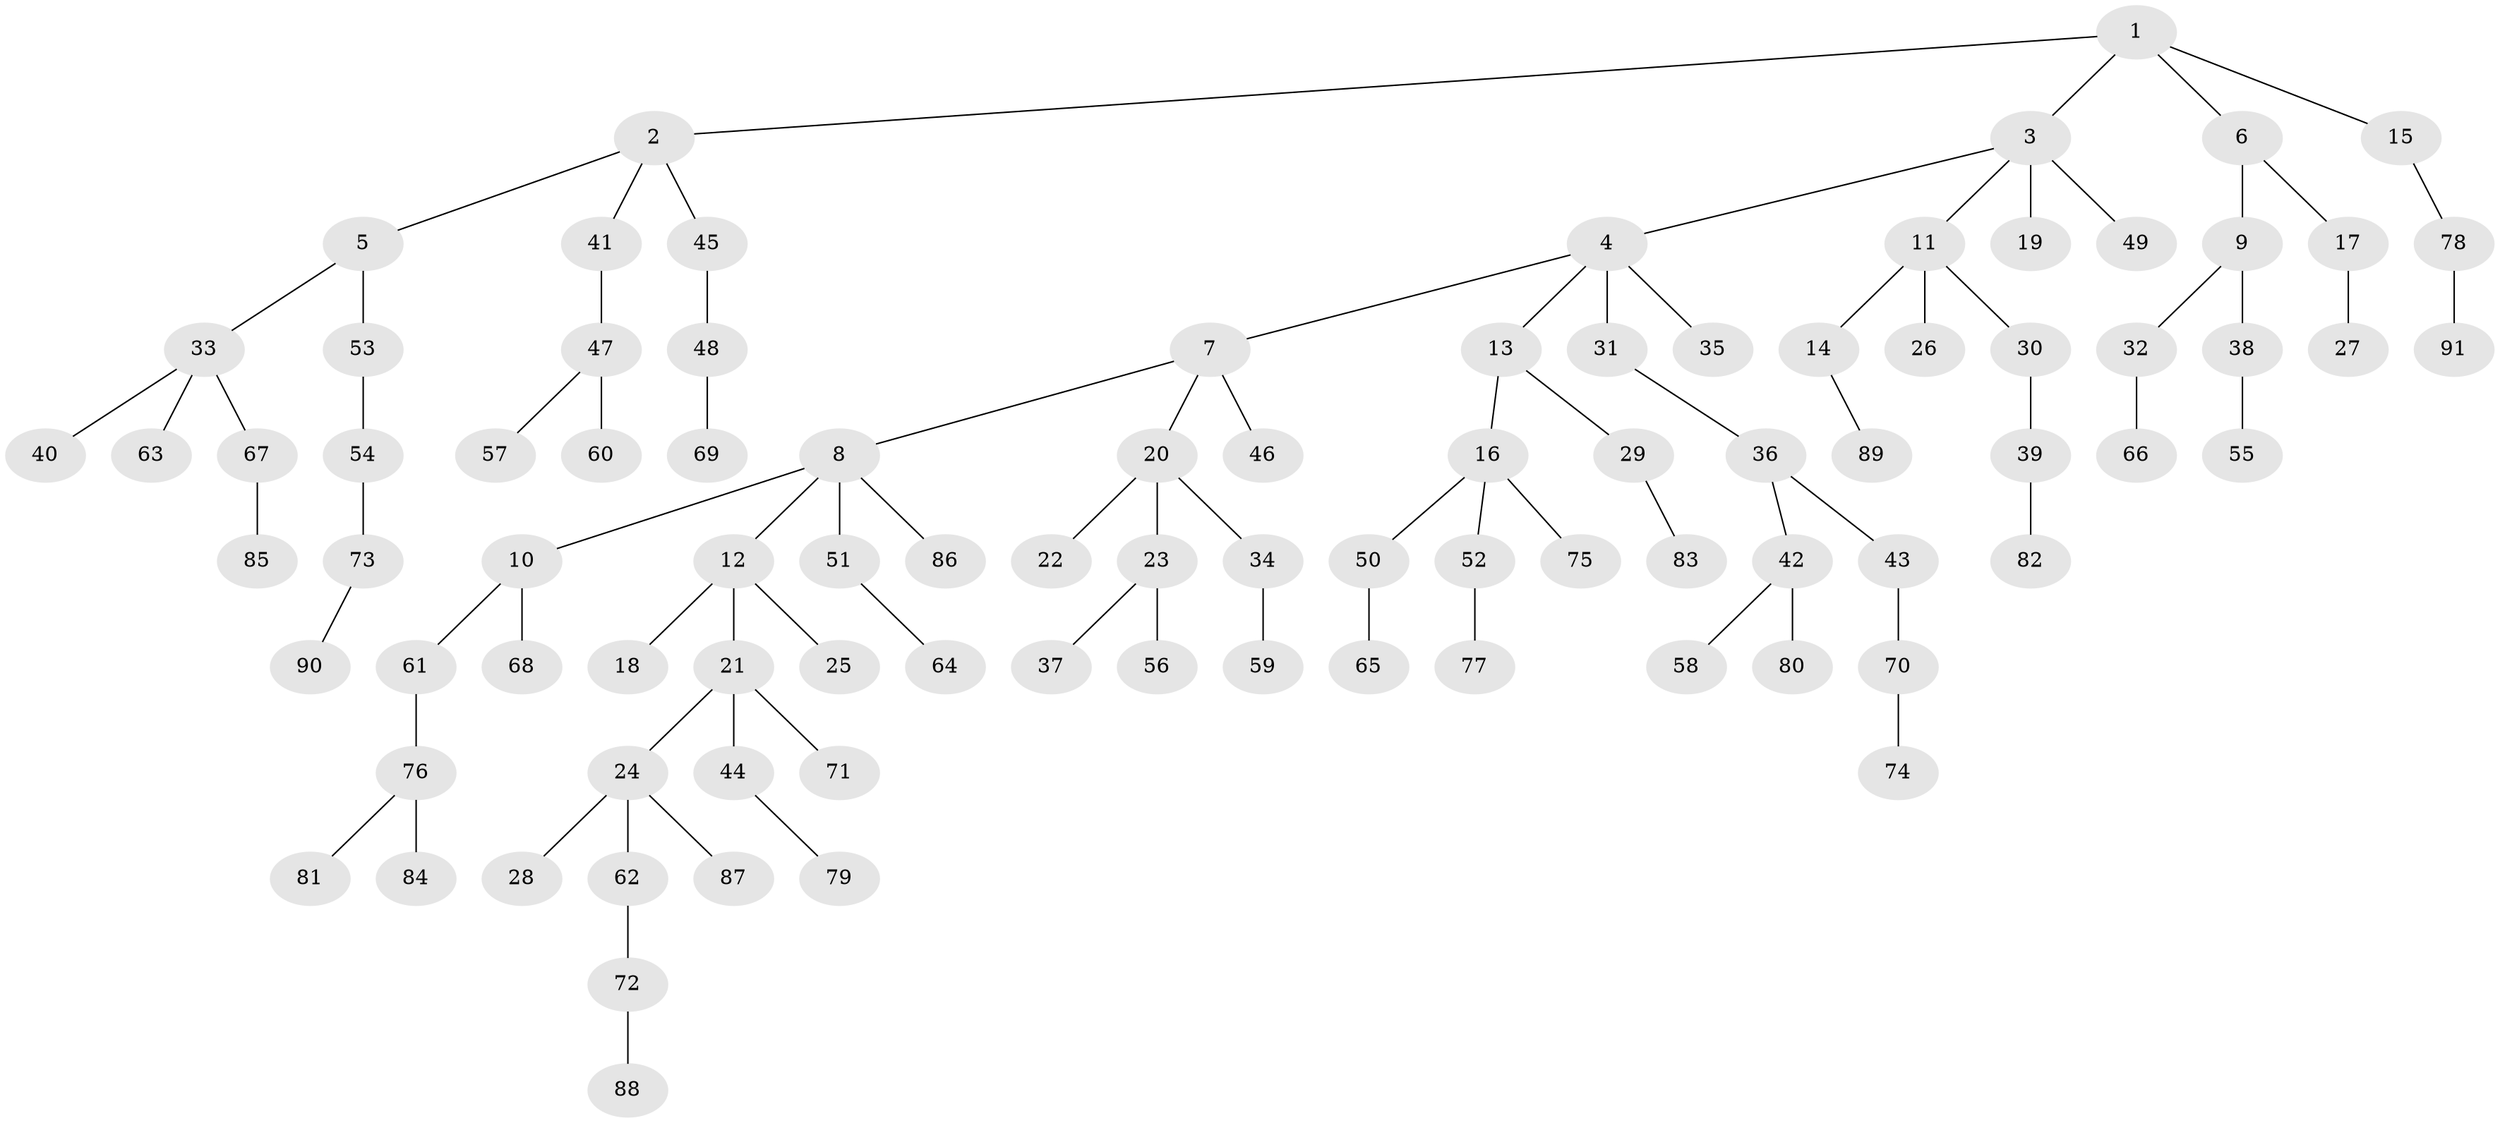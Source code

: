 // Generated by graph-tools (version 1.1) at 2025/26/03/09/25 03:26:28]
// undirected, 91 vertices, 90 edges
graph export_dot {
graph [start="1"]
  node [color=gray90,style=filled];
  1;
  2;
  3;
  4;
  5;
  6;
  7;
  8;
  9;
  10;
  11;
  12;
  13;
  14;
  15;
  16;
  17;
  18;
  19;
  20;
  21;
  22;
  23;
  24;
  25;
  26;
  27;
  28;
  29;
  30;
  31;
  32;
  33;
  34;
  35;
  36;
  37;
  38;
  39;
  40;
  41;
  42;
  43;
  44;
  45;
  46;
  47;
  48;
  49;
  50;
  51;
  52;
  53;
  54;
  55;
  56;
  57;
  58;
  59;
  60;
  61;
  62;
  63;
  64;
  65;
  66;
  67;
  68;
  69;
  70;
  71;
  72;
  73;
  74;
  75;
  76;
  77;
  78;
  79;
  80;
  81;
  82;
  83;
  84;
  85;
  86;
  87;
  88;
  89;
  90;
  91;
  1 -- 2;
  1 -- 3;
  1 -- 6;
  1 -- 15;
  2 -- 5;
  2 -- 41;
  2 -- 45;
  3 -- 4;
  3 -- 11;
  3 -- 19;
  3 -- 49;
  4 -- 7;
  4 -- 13;
  4 -- 31;
  4 -- 35;
  5 -- 33;
  5 -- 53;
  6 -- 9;
  6 -- 17;
  7 -- 8;
  7 -- 20;
  7 -- 46;
  8 -- 10;
  8 -- 12;
  8 -- 51;
  8 -- 86;
  9 -- 32;
  9 -- 38;
  10 -- 61;
  10 -- 68;
  11 -- 14;
  11 -- 26;
  11 -- 30;
  12 -- 18;
  12 -- 21;
  12 -- 25;
  13 -- 16;
  13 -- 29;
  14 -- 89;
  15 -- 78;
  16 -- 50;
  16 -- 52;
  16 -- 75;
  17 -- 27;
  20 -- 22;
  20 -- 23;
  20 -- 34;
  21 -- 24;
  21 -- 44;
  21 -- 71;
  23 -- 37;
  23 -- 56;
  24 -- 28;
  24 -- 62;
  24 -- 87;
  29 -- 83;
  30 -- 39;
  31 -- 36;
  32 -- 66;
  33 -- 40;
  33 -- 63;
  33 -- 67;
  34 -- 59;
  36 -- 42;
  36 -- 43;
  38 -- 55;
  39 -- 82;
  41 -- 47;
  42 -- 58;
  42 -- 80;
  43 -- 70;
  44 -- 79;
  45 -- 48;
  47 -- 57;
  47 -- 60;
  48 -- 69;
  50 -- 65;
  51 -- 64;
  52 -- 77;
  53 -- 54;
  54 -- 73;
  61 -- 76;
  62 -- 72;
  67 -- 85;
  70 -- 74;
  72 -- 88;
  73 -- 90;
  76 -- 81;
  76 -- 84;
  78 -- 91;
}
